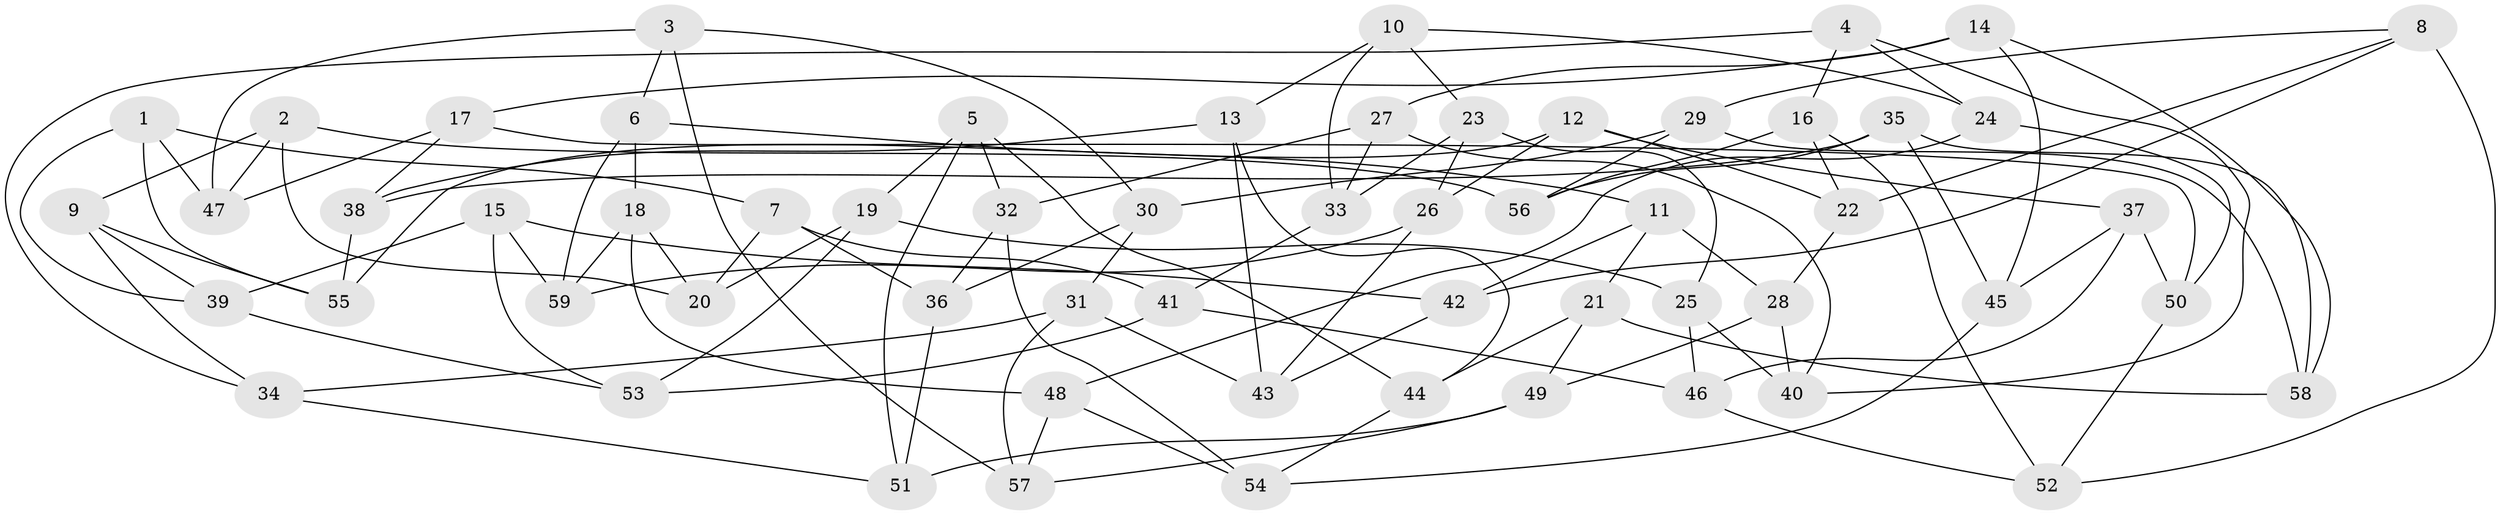 // Generated by graph-tools (version 1.1) at 2025/56/03/09/25 04:56:52]
// undirected, 59 vertices, 118 edges
graph export_dot {
graph [start="1"]
  node [color=gray90,style=filled];
  1;
  2;
  3;
  4;
  5;
  6;
  7;
  8;
  9;
  10;
  11;
  12;
  13;
  14;
  15;
  16;
  17;
  18;
  19;
  20;
  21;
  22;
  23;
  24;
  25;
  26;
  27;
  28;
  29;
  30;
  31;
  32;
  33;
  34;
  35;
  36;
  37;
  38;
  39;
  40;
  41;
  42;
  43;
  44;
  45;
  46;
  47;
  48;
  49;
  50;
  51;
  52;
  53;
  54;
  55;
  56;
  57;
  58;
  59;
  1 -- 55;
  1 -- 7;
  1 -- 39;
  1 -- 47;
  2 -- 9;
  2 -- 56;
  2 -- 47;
  2 -- 20;
  3 -- 30;
  3 -- 6;
  3 -- 57;
  3 -- 47;
  4 -- 24;
  4 -- 40;
  4 -- 34;
  4 -- 16;
  5 -- 44;
  5 -- 19;
  5 -- 32;
  5 -- 51;
  6 -- 11;
  6 -- 59;
  6 -- 18;
  7 -- 20;
  7 -- 41;
  7 -- 36;
  8 -- 42;
  8 -- 22;
  8 -- 52;
  8 -- 29;
  9 -- 39;
  9 -- 55;
  9 -- 34;
  10 -- 23;
  10 -- 24;
  10 -- 33;
  10 -- 13;
  11 -- 28;
  11 -- 21;
  11 -- 42;
  12 -- 55;
  12 -- 37;
  12 -- 26;
  12 -- 22;
  13 -- 38;
  13 -- 43;
  13 -- 44;
  14 -- 58;
  14 -- 17;
  14 -- 27;
  14 -- 45;
  15 -- 39;
  15 -- 59;
  15 -- 53;
  15 -- 42;
  16 -- 22;
  16 -- 56;
  16 -- 52;
  17 -- 47;
  17 -- 50;
  17 -- 38;
  18 -- 59;
  18 -- 48;
  18 -- 20;
  19 -- 53;
  19 -- 20;
  19 -- 25;
  21 -- 44;
  21 -- 49;
  21 -- 58;
  22 -- 28;
  23 -- 25;
  23 -- 26;
  23 -- 33;
  24 -- 48;
  24 -- 50;
  25 -- 40;
  25 -- 46;
  26 -- 59;
  26 -- 43;
  27 -- 32;
  27 -- 33;
  27 -- 40;
  28 -- 49;
  28 -- 40;
  29 -- 30;
  29 -- 56;
  29 -- 58;
  30 -- 36;
  30 -- 31;
  31 -- 43;
  31 -- 57;
  31 -- 34;
  32 -- 54;
  32 -- 36;
  33 -- 41;
  34 -- 51;
  35 -- 45;
  35 -- 58;
  35 -- 56;
  35 -- 38;
  36 -- 51;
  37 -- 45;
  37 -- 50;
  37 -- 46;
  38 -- 55;
  39 -- 53;
  41 -- 46;
  41 -- 53;
  42 -- 43;
  44 -- 54;
  45 -- 54;
  46 -- 52;
  48 -- 54;
  48 -- 57;
  49 -- 57;
  49 -- 51;
  50 -- 52;
}
